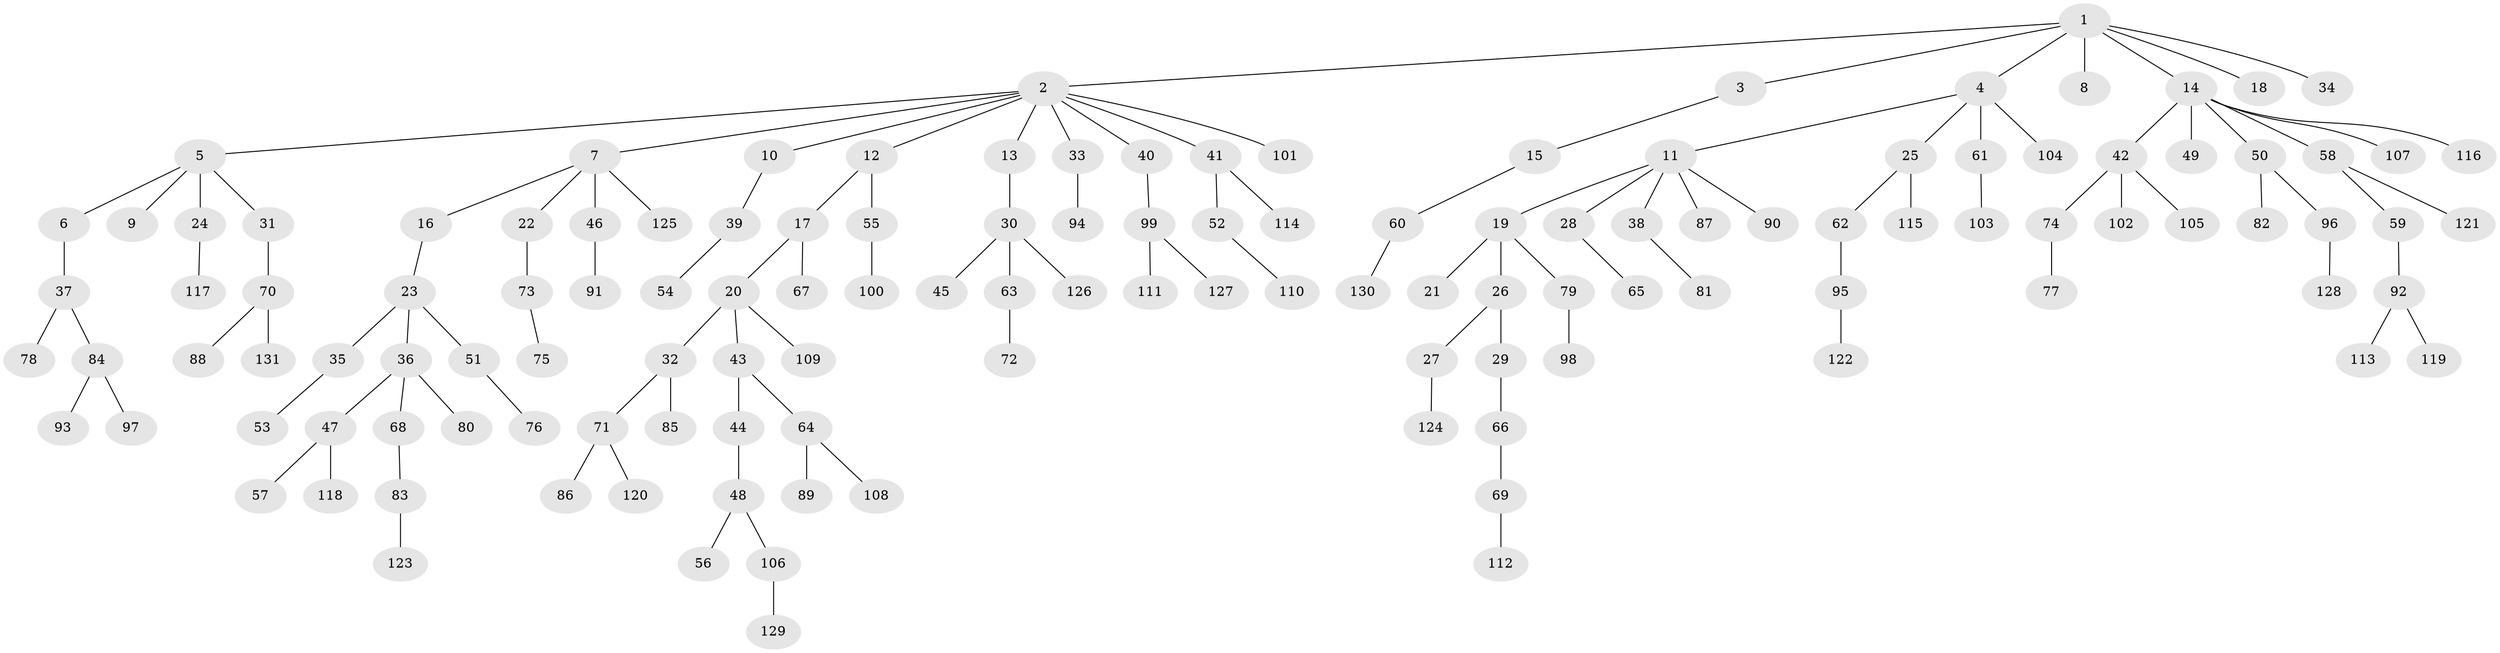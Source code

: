 // Generated by graph-tools (version 1.1) at 2025/15/03/09/25 04:15:23]
// undirected, 131 vertices, 130 edges
graph export_dot {
graph [start="1"]
  node [color=gray90,style=filled];
  1;
  2;
  3;
  4;
  5;
  6;
  7;
  8;
  9;
  10;
  11;
  12;
  13;
  14;
  15;
  16;
  17;
  18;
  19;
  20;
  21;
  22;
  23;
  24;
  25;
  26;
  27;
  28;
  29;
  30;
  31;
  32;
  33;
  34;
  35;
  36;
  37;
  38;
  39;
  40;
  41;
  42;
  43;
  44;
  45;
  46;
  47;
  48;
  49;
  50;
  51;
  52;
  53;
  54;
  55;
  56;
  57;
  58;
  59;
  60;
  61;
  62;
  63;
  64;
  65;
  66;
  67;
  68;
  69;
  70;
  71;
  72;
  73;
  74;
  75;
  76;
  77;
  78;
  79;
  80;
  81;
  82;
  83;
  84;
  85;
  86;
  87;
  88;
  89;
  90;
  91;
  92;
  93;
  94;
  95;
  96;
  97;
  98;
  99;
  100;
  101;
  102;
  103;
  104;
  105;
  106;
  107;
  108;
  109;
  110;
  111;
  112;
  113;
  114;
  115;
  116;
  117;
  118;
  119;
  120;
  121;
  122;
  123;
  124;
  125;
  126;
  127;
  128;
  129;
  130;
  131;
  1 -- 2;
  1 -- 3;
  1 -- 4;
  1 -- 8;
  1 -- 14;
  1 -- 18;
  1 -- 34;
  2 -- 5;
  2 -- 7;
  2 -- 10;
  2 -- 12;
  2 -- 13;
  2 -- 33;
  2 -- 40;
  2 -- 41;
  2 -- 101;
  3 -- 15;
  4 -- 11;
  4 -- 25;
  4 -- 61;
  4 -- 104;
  5 -- 6;
  5 -- 9;
  5 -- 24;
  5 -- 31;
  6 -- 37;
  7 -- 16;
  7 -- 22;
  7 -- 46;
  7 -- 125;
  10 -- 39;
  11 -- 19;
  11 -- 28;
  11 -- 38;
  11 -- 87;
  11 -- 90;
  12 -- 17;
  12 -- 55;
  13 -- 30;
  14 -- 42;
  14 -- 49;
  14 -- 50;
  14 -- 58;
  14 -- 107;
  14 -- 116;
  15 -- 60;
  16 -- 23;
  17 -- 20;
  17 -- 67;
  19 -- 21;
  19 -- 26;
  19 -- 79;
  20 -- 32;
  20 -- 43;
  20 -- 109;
  22 -- 73;
  23 -- 35;
  23 -- 36;
  23 -- 51;
  24 -- 117;
  25 -- 62;
  25 -- 115;
  26 -- 27;
  26 -- 29;
  27 -- 124;
  28 -- 65;
  29 -- 66;
  30 -- 45;
  30 -- 63;
  30 -- 126;
  31 -- 70;
  32 -- 71;
  32 -- 85;
  33 -- 94;
  35 -- 53;
  36 -- 47;
  36 -- 68;
  36 -- 80;
  37 -- 78;
  37 -- 84;
  38 -- 81;
  39 -- 54;
  40 -- 99;
  41 -- 52;
  41 -- 114;
  42 -- 74;
  42 -- 102;
  42 -- 105;
  43 -- 44;
  43 -- 64;
  44 -- 48;
  46 -- 91;
  47 -- 57;
  47 -- 118;
  48 -- 56;
  48 -- 106;
  50 -- 82;
  50 -- 96;
  51 -- 76;
  52 -- 110;
  55 -- 100;
  58 -- 59;
  58 -- 121;
  59 -- 92;
  60 -- 130;
  61 -- 103;
  62 -- 95;
  63 -- 72;
  64 -- 89;
  64 -- 108;
  66 -- 69;
  68 -- 83;
  69 -- 112;
  70 -- 88;
  70 -- 131;
  71 -- 86;
  71 -- 120;
  73 -- 75;
  74 -- 77;
  79 -- 98;
  83 -- 123;
  84 -- 93;
  84 -- 97;
  92 -- 113;
  92 -- 119;
  95 -- 122;
  96 -- 128;
  99 -- 111;
  99 -- 127;
  106 -- 129;
}
